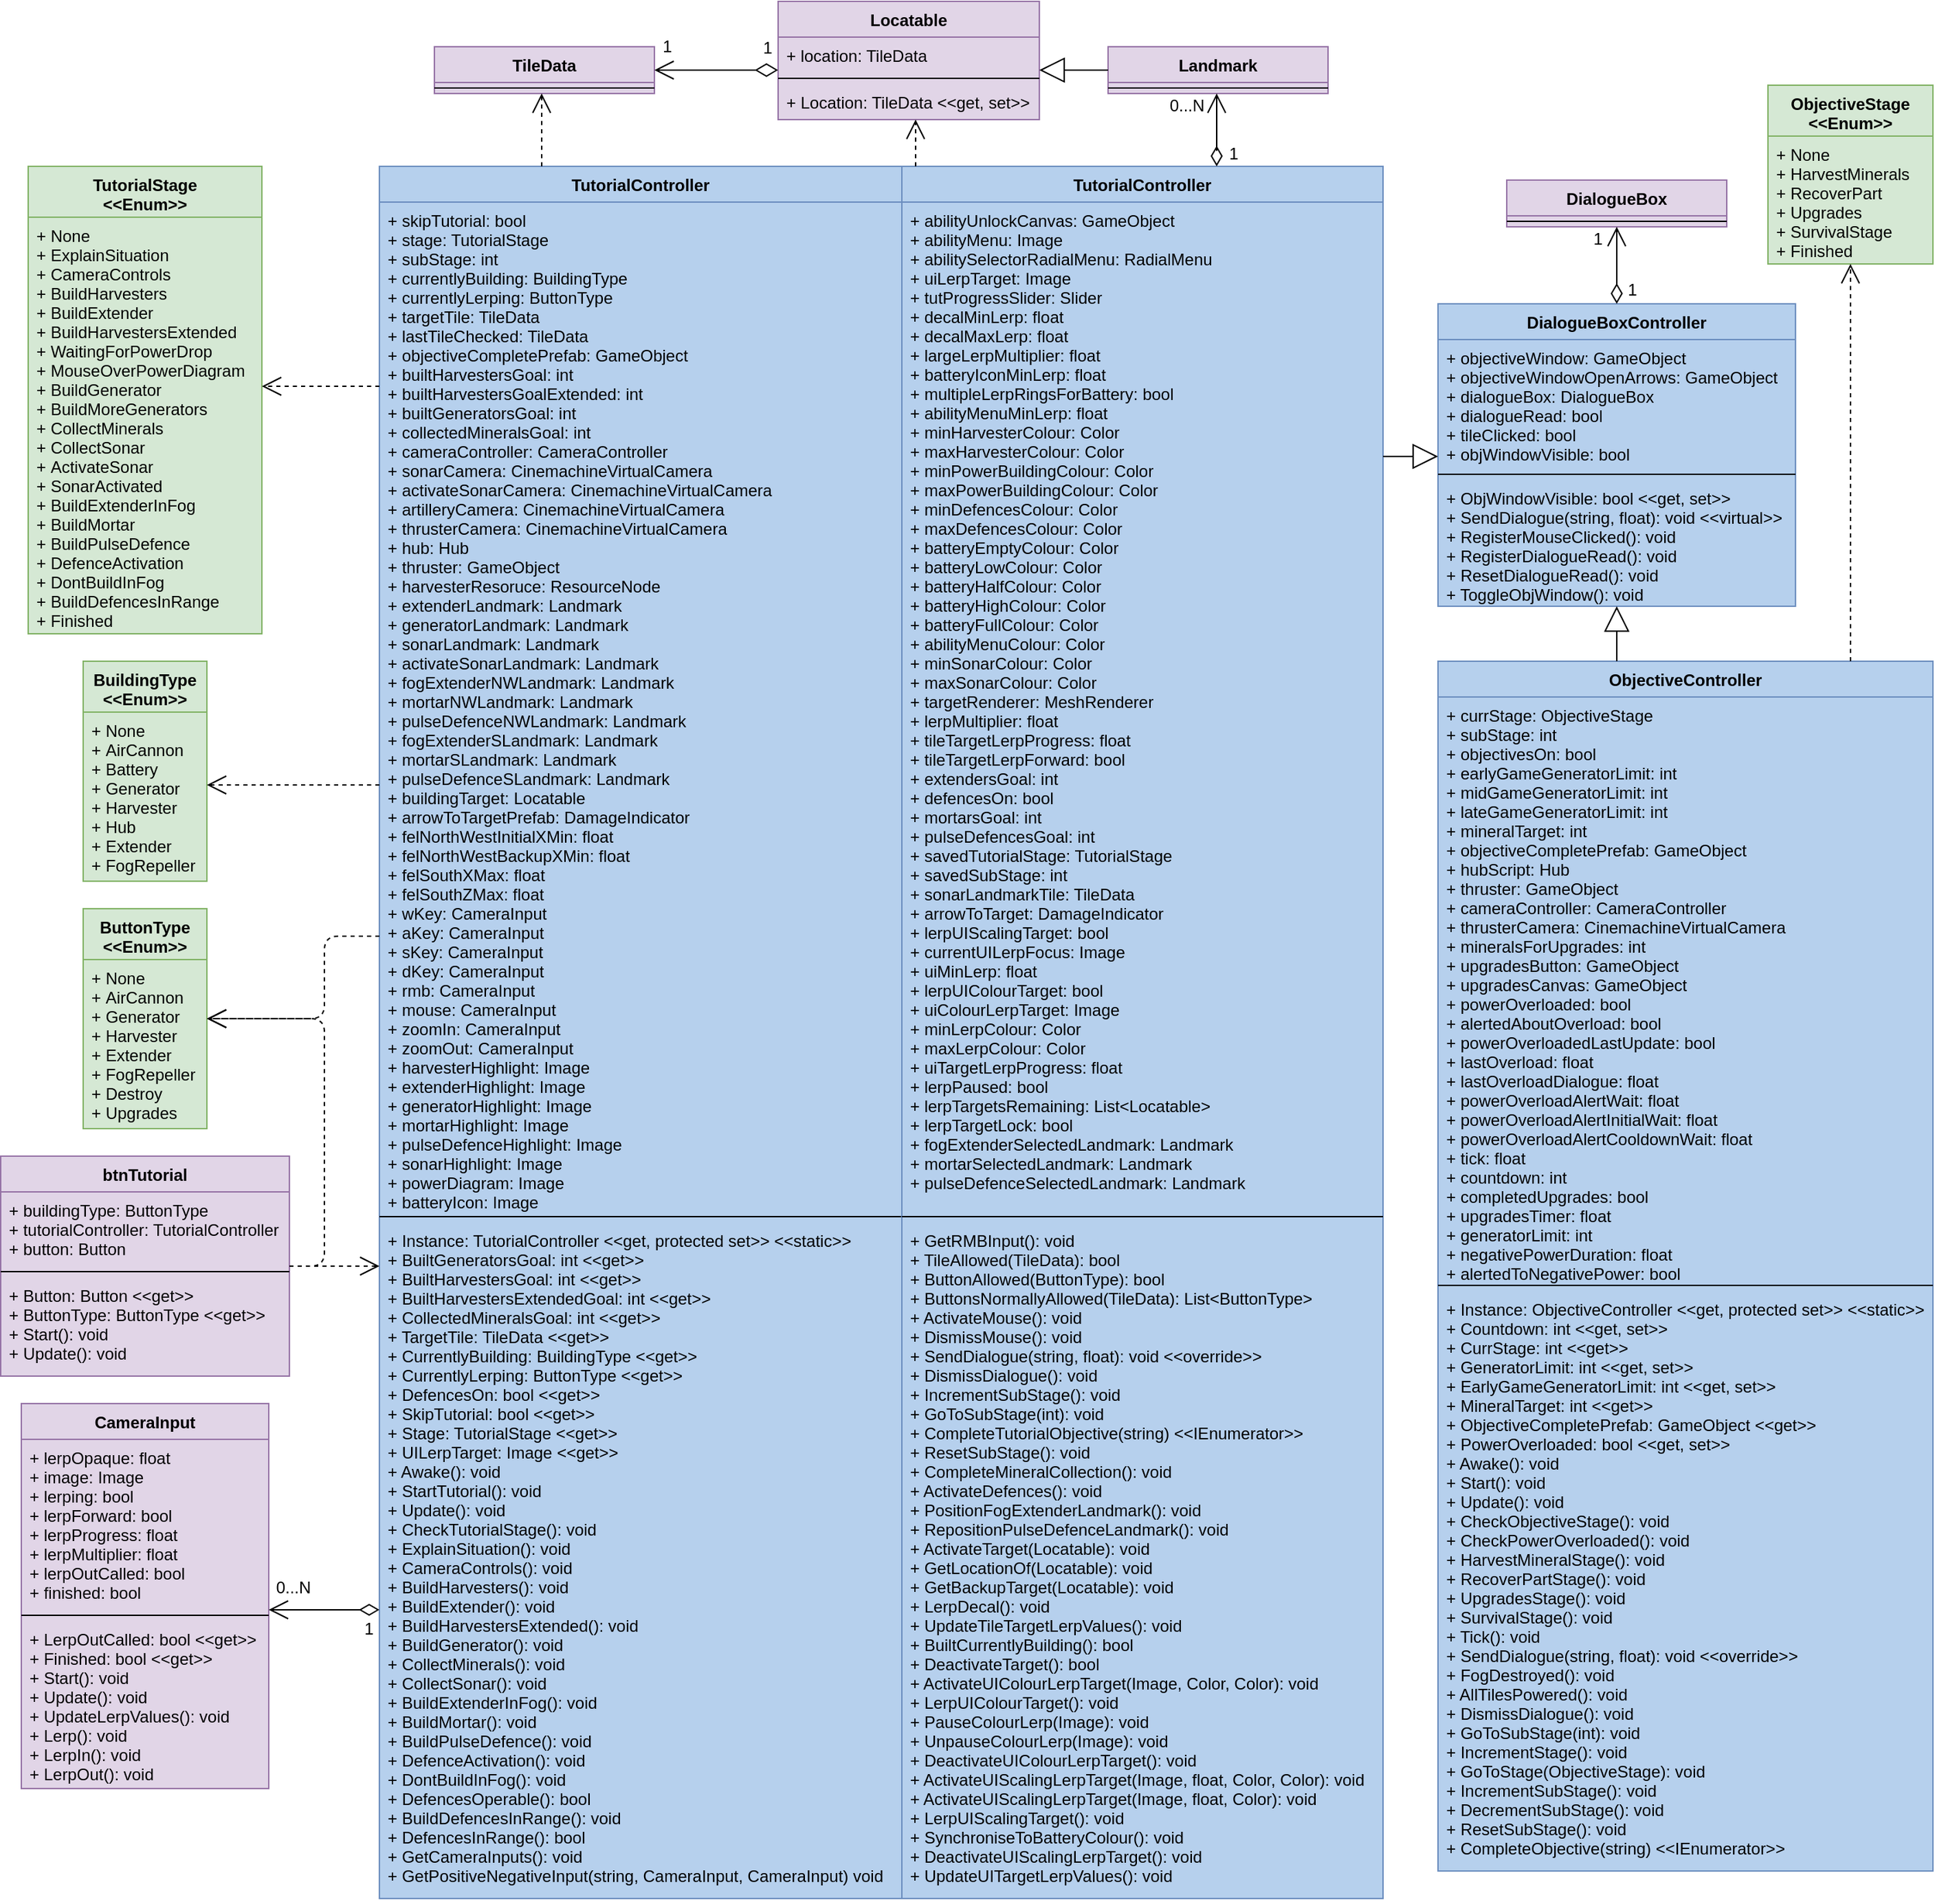 <mxfile version="12.1.0" type="device" pages="1"><diagram id="YUg2zM-sCg1uVjp_kUEC" name="Page-1"><mxGraphModel dx="3197" dy="1347" grid="1" gridSize="10" guides="1" tooltips="1" connect="1" arrows="1" fold="1" page="1" pageScale="1" pageWidth="850" pageHeight="1100" math="0" shadow="0"><root><mxCell id="0"/><mxCell id="1" parent="0"/><mxCell id="gWK-a_ovRSap_i8TurQI-1" value="TutorialStage&#10;&lt;&lt;Enum&gt;&gt;" style="swimlane;fontStyle=1;align=center;verticalAlign=top;childLayout=stackLayout;horizontal=1;startSize=37;horizontalStack=0;resizeParent=1;resizeParentMax=0;resizeLast=0;collapsible=1;marginBottom=0;fillColor=#d5e8d4;strokeColor=#82b366;swimlaneFillColor=#D5E8D4;" parent="1" vertex="1"><mxGeometry x="-95.5" y="360" width="170" height="340" as="geometry"/></mxCell><mxCell id="gWK-a_ovRSap_i8TurQI-2" value="+ None&#10;+ ExplainSituation&#10;+ CameraControls&#10;+ BuildHarvesters&#10;+ BuildExtender&#10;+ BuildHarvestersExtended&#10;+ WaitingForPowerDrop&#10;+ MouseOverPowerDiagram&#10;+ BuildGenerator&#10;+ BuildMoreGenerators&#10;+ CollectMinerals&#10;+ CollectSonar&#10;+ ActivateSonar&#10;+ SonarActivated&#10;+ BuildExtenderInFog&#10;+ BuildMortar&#10;+ BuildPulseDefence&#10;+ DefenceActivation&#10;+ DontBuildInFog&#10;+ BuildDefencesInRange&#10;+ Finished" style="text;strokeColor=none;fillColor=none;align=left;verticalAlign=top;spacingLeft=4;spacingRight=4;overflow=hidden;rotatable=0;points=[[0,0.5],[1,0.5]];portConstraint=eastwest;" parent="gWK-a_ovRSap_i8TurQI-1" vertex="1"><mxGeometry y="37" width="170" height="303" as="geometry"/></mxCell><mxCell id="gWK-a_ovRSap_i8TurQI-5" value="DialogueBoxController" style="swimlane;fontStyle=1;align=center;verticalAlign=top;childLayout=stackLayout;horizontal=1;startSize=26;horizontalStack=0;resizeParent=1;resizeParentMax=0;resizeLast=0;collapsible=1;marginBottom=0;fillColor=#B6D0ED;strokeColor=#6c8ebf;swimlaneFillColor=#B6D0ED;" parent="1" vertex="1"><mxGeometry x="930" y="460" width="260" height="220" as="geometry"/></mxCell><mxCell id="gWK-a_ovRSap_i8TurQI-6" value="+ objectiveWindow: GameObject&#10;+ objectiveWindowOpenArrows: GameObject&#10;+ dialogueBox: DialogueBox&#10;+ dialogueRead: bool&#10;+ tileClicked: bool&#10;+ objWindowVisible: bool" style="text;strokeColor=none;fillColor=none;align=left;verticalAlign=top;spacingLeft=4;spacingRight=4;overflow=hidden;rotatable=0;points=[[0,0.5],[1,0.5]];portConstraint=eastwest;" parent="gWK-a_ovRSap_i8TurQI-5" vertex="1"><mxGeometry y="26" width="260" height="94" as="geometry"/></mxCell><mxCell id="gWK-a_ovRSap_i8TurQI-7" value="" style="line;strokeWidth=1;fillColor=none;align=left;verticalAlign=middle;spacingTop=-1;spacingLeft=3;spacingRight=3;rotatable=0;labelPosition=right;points=[];portConstraint=eastwest;" parent="gWK-a_ovRSap_i8TurQI-5" vertex="1"><mxGeometry y="120" width="260" height="8" as="geometry"/></mxCell><mxCell id="gWK-a_ovRSap_i8TurQI-8" value="+ ObjWindowVisible: bool &lt;&lt;get, set&gt;&gt;&#10;+ SendDialogue(string, float): void &lt;&lt;virtual&gt;&gt;&#10;+ RegisterMouseClicked(): void&#10;+ RegisterDialogueRead(): void&#10;+ ResetDialogueRead(): void&#10;+ ToggleObjWindow(): void" style="text;strokeColor=none;fillColor=none;align=left;verticalAlign=top;spacingLeft=4;spacingRight=4;overflow=hidden;rotatable=0;points=[[0,0.5],[1,0.5]];portConstraint=eastwest;" parent="gWK-a_ovRSap_i8TurQI-5" vertex="1"><mxGeometry y="128" width="260" height="92" as="geometry"/></mxCell><mxCell id="gWK-a_ovRSap_i8TurQI-9" value="TutorialController" style="swimlane;fontStyle=1;align=center;verticalAlign=top;childLayout=stackLayout;horizontal=1;startSize=26;horizontalStack=0;resizeParent=1;resizeParentMax=0;resizeLast=0;collapsible=1;marginBottom=0;movable=1;resizable=1;rotatable=1;deletable=1;editable=1;connectable=1;fillColor=#B6D0ED;strokeColor=#6c8ebf;swimlaneFillColor=#B6D0ED;" parent="1" vertex="1"><mxGeometry x="160" y="360" width="380" height="1260" as="geometry"/></mxCell><mxCell id="gWK-a_ovRSap_i8TurQI-10" value="+ skipTutorial: bool&#10;+ stage: TutorialStage&#10;+ subStage: int&#10;+ currentlyBuilding: BuildingType&#10;+ currentlyLerping: ButtonType&#10;+ targetTile: TileData&#10;+ lastTileChecked: TileData&#10;+ objectiveCompletePrefab: GameObject&#10;+ builtHarvestersGoal: int&#10;+ builtHarvestersGoalExtended: int&#10;+ builtGeneratorsGoal: int&#10;+ collectedMineralsGoal: int&#10;+ cameraController: CameraController&#10;+ sonarCamera: CinemachineVirtualCamera&#10;+ activateSonarCamera: CinemachineVirtualCamera&#10;+ artilleryCamera: CinemachineVirtualCamera&#10;+ thrusterCamera: CinemachineVirtualCamera&#10;+ hub: Hub&#10;+ thruster: GameObject&#10;+ harvesterResoruce: ResourceNode&#10;+ extenderLandmark: Landmark&#10;+ generatorLandmark: Landmark&#10;+ sonarLandmark: Landmark&#10;+ activateSonarLandmark: Landmark&#10;+ fogExtenderNWLandmark: Landmark&#10;+ mortarNWLandmark: Landmark&#10;+ pulseDefenceNWLandmark: Landmark&#10;+ fogExtenderSLandmark: Landmark&#10;+ mortarSLandmark: Landmark&#10;+ pulseDefenceSLandmark: Landmark&#10;+ buildingTarget: Locatable&#10;+ arrowToTargetPrefab: DamageIndicator&#10;+ felNorthWestInitialXMin: float&#10;+ felNorthWestBackupXMin: float&#10;+ felSouthXMax: float&#10;+ felSouthZMax: float&#10;+ wKey: CameraInput&#10;+ aKey: CameraInput&#10;+ sKey: CameraInput&#10;+ dKey: CameraInput&#10;+ rmb: CameraInput&#10;+ mouse: CameraInput&#10;+ zoomIn: CameraInput&#10;+ zoomOut: CameraInput&#10;+ harvesterHighlight: Image&#10;+ extenderHighlight: Image&#10;+ generatorHighlight: Image&#10;+ mortarHighlight: Image&#10;+ pulseDefenceHighlight: Image&#10;+ sonarHighlight: Image&#10;+ powerDiagram: Image&#10;+ batteryIcon: Image&#10;&#10;" style="text;strokeColor=none;fillColor=none;align=left;verticalAlign=top;spacingLeft=4;spacingRight=4;overflow=hidden;rotatable=1;points=[[0,0.5],[1,0.5]];portConstraint=eastwest;movable=1;resizable=1;deletable=1;editable=1;connectable=1;horizontal=1;" parent="gWK-a_ovRSap_i8TurQI-9" vertex="1"><mxGeometry y="26" width="380" height="734" as="geometry"/></mxCell><mxCell id="gWK-a_ovRSap_i8TurQI-11" value="" style="line;strokeWidth=1;fillColor=none;align=left;verticalAlign=middle;spacingTop=-1;spacingLeft=3;spacingRight=3;rotatable=1;labelPosition=right;points=[];portConstraint=eastwest;movable=1;resizable=1;deletable=1;editable=1;connectable=1;" parent="gWK-a_ovRSap_i8TurQI-9" vertex="1"><mxGeometry y="760" width="380" height="8" as="geometry"/></mxCell><mxCell id="gWK-a_ovRSap_i8TurQI-12" value="+ Instance: TutorialController &lt;&lt;get, protected set&gt;&gt; &lt;&lt;static&gt;&gt;&#10;+ BuiltGeneratorsGoal: int &lt;&lt;get&gt;&gt;&#10;+ BuiltHarvestersGoal: int &lt;&lt;get&gt;&gt;&#10;+ BuiltHarvestersExtendedGoal: int &lt;&lt;get&gt;&gt;&#10;+ CollectedMineralsGoal: int &lt;&lt;get&gt;&gt;&#10;+ TargetTile: TileData &lt;&lt;get&gt;&gt;&#10;+ CurrentlyBuilding: BuildingType &lt;&lt;get&gt;&gt;&#10;+ CurrentlyLerping: ButtonType &lt;&lt;get&gt;&gt;&#10;+ DefencesOn: bool &lt;&lt;get&gt;&gt;&#10;+ SkipTutorial: bool &lt;&lt;get&gt;&gt;&#10;+ Stage: TutorialStage &lt;&lt;get&gt;&gt;&#10;+ UILerpTarget: Image &lt;&lt;get&gt;&gt;&#10;+ Awake(): void&#10;+ StartTutorial(): void&#10;+ Update(): void&#10;+ CheckTutorialStage(): void&#10;+ ExplainSituation(): void&#10;+ CameraControls(): void&#10;+ BuildHarvesters(): void&#10;+ BuildExtender(): void&#10;+ BuildHarvestersExtended(): void&#10;+ BuildGenerator(): void&#10;+ CollectMinerals(): void&#10;+ CollectSonar(): void&#10;+ BuildExtenderInFog(): void&#10;+ BuildMortar(): void&#10;+ BuildPulseDefence(): void&#10;+ DefenceActivation(): void&#10;+ DontBuildInFog(): void&#10;+ DefencesOperable(): bool&#10;+ BuildDefencesInRange(): void&#10;+ DefencesInRange(): bool&#10;+ GetCameraInputs(): void&#10;+ GetPositiveNegativeInput(string, CameraInput, CameraInput) void&#10;" style="text;strokeColor=none;fillColor=none;align=left;verticalAlign=top;spacingLeft=4;spacingRight=4;overflow=hidden;rotatable=1;points=[[0,0.5],[1,0.5]];portConstraint=eastwest;movable=1;resizable=1;deletable=1;editable=1;connectable=1;" parent="gWK-a_ovRSap_i8TurQI-9" vertex="1"><mxGeometry y="768" width="380" height="492" as="geometry"/></mxCell><mxCell id="gWK-a_ovRSap_i8TurQI-13" value="DialogueBox" style="swimlane;fontStyle=1;align=center;verticalAlign=top;childLayout=stackLayout;horizontal=1;startSize=26;horizontalStack=0;resizeParent=1;resizeParentMax=0;resizeLast=0;collapsible=1;marginBottom=0;fillColor=#e1d5e7;strokeColor=#9673a6;swimlaneFillColor=#E1D5E7;" parent="1" vertex="1"><mxGeometry x="980" y="370" width="160" height="34" as="geometry"/></mxCell><mxCell id="gWK-a_ovRSap_i8TurQI-15" value="" style="line;strokeWidth=1;fillColor=none;align=left;verticalAlign=middle;spacingTop=-1;spacingLeft=3;spacingRight=3;rotatable=0;labelPosition=right;points=[];portConstraint=eastwest;" parent="gWK-a_ovRSap_i8TurQI-13" vertex="1"><mxGeometry y="26" width="160" height="8" as="geometry"/></mxCell><mxCell id="gWK-a_ovRSap_i8TurQI-17" value="ButtonType&#10;&lt;&lt;Enum&gt;&gt;" style="swimlane;fontStyle=1;align=center;verticalAlign=top;childLayout=stackLayout;horizontal=1;startSize=37;horizontalStack=0;resizeParent=1;resizeParentMax=0;resizeLast=0;collapsible=1;marginBottom=0;fillColor=#d5e8d4;strokeColor=#82b366;swimlaneFillColor=#D5E8D4;" parent="1" vertex="1"><mxGeometry x="-55.5" y="900" width="90" height="160" as="geometry"/></mxCell><mxCell id="gWK-a_ovRSap_i8TurQI-18" value="+ None&#10;+ AirCannon&#10;+ Generator&#10;+ Harvester&#10;+ Extender&#10;+ FogRepeller&#10;+ Destroy&#10;+ Upgrades" style="text;strokeColor=none;fillColor=none;align=left;verticalAlign=top;spacingLeft=4;spacingRight=4;overflow=hidden;rotatable=0;points=[[0,0.5],[1,0.5]];portConstraint=eastwest;" parent="gWK-a_ovRSap_i8TurQI-17" vertex="1"><mxGeometry y="37" width="90" height="123" as="geometry"/></mxCell><mxCell id="gWK-a_ovRSap_i8TurQI-19" value="ObjectiveController" style="swimlane;fontStyle=1;align=center;verticalAlign=top;childLayout=stackLayout;horizontal=1;startSize=26;horizontalStack=0;resizeParent=1;resizeParentMax=0;resizeLast=0;collapsible=1;marginBottom=0;fillColor=#B6D0ED;strokeColor=#6c8ebf;swimlaneFillColor=#B6D0ED;" parent="1" vertex="1"><mxGeometry x="930" y="720" width="360" height="880" as="geometry"/></mxCell><mxCell id="gWK-a_ovRSap_i8TurQI-20" value="+ currStage: ObjectiveStage&#10;+ subStage: int&#10;+ objectivesOn: bool&#10;+ earlyGameGeneratorLimit: int&#10;+ midGameGeneratorLimit: int&#10;+ lateGameGeneratorLimit: int&#10;+ mineralTarget: int&#10;+ objectiveCompletePrefab: GameObject&#10;+ hubScript: Hub&#10;+ thruster: GameObject&#10;+ cameraController: CameraController&#10;+ thrusterCamera: CinemachineVirtualCamera&#10;+ mineralsForUpgrades: int&#10;+ upgradesButton: GameObject&#10;+ upgradesCanvas: GameObject&#10;+ powerOverloaded: bool&#10;+ alertedAboutOverload: bool&#10;+ powerOverloadedLastUpdate: bool&#10;+ lastOverload: float&#10;+ lastOverloadDialogue: float&#10;+ powerOverloadAlertWait: float&#10;+ powerOverloadAlertInitialWait: float&#10;+ powerOverloadAlertCooldownWait: float&#10;+ tick: float&#10;+ countdown: int&#10;+ completedUpgrades: bool&#10;+ upgradesTimer: float&#10;+ generatorLimit: int&#10;+ negativePowerDuration: float&#10;+ alertedToNegativePower: bool" style="text;strokeColor=none;fillColor=none;align=left;verticalAlign=top;spacingLeft=4;spacingRight=4;overflow=hidden;rotatable=0;points=[[0,0.5],[1,0.5]];portConstraint=eastwest;" parent="gWK-a_ovRSap_i8TurQI-19" vertex="1"><mxGeometry y="26" width="360" height="424" as="geometry"/></mxCell><mxCell id="gWK-a_ovRSap_i8TurQI-21" value="" style="line;strokeWidth=1;fillColor=none;align=left;verticalAlign=middle;spacingTop=-1;spacingLeft=3;spacingRight=3;rotatable=0;labelPosition=right;points=[];portConstraint=eastwest;" parent="gWK-a_ovRSap_i8TurQI-19" vertex="1"><mxGeometry y="450" width="360" height="8" as="geometry"/></mxCell><mxCell id="gWK-a_ovRSap_i8TurQI-22" value="+ Instance: ObjectiveController &lt;&lt;get, protected set&gt;&gt; &lt;&lt;static&gt;&gt;&#10;+ Countdown: int &lt;&lt;get, set&gt;&gt;&#10;+ CurrStage: int &lt;&lt;get&gt;&gt;&#10;+ GeneratorLimit: int &lt;&lt;get, set&gt;&gt;&#10;+ EarlyGameGeneratorLimit: int &lt;&lt;get, set&gt;&gt;&#10;+ MineralTarget: int &lt;&lt;get&gt;&gt;&#10;+ ObjectiveCompletePrefab: GameObject &lt;&lt;get&gt;&gt;&#10;+ PowerOverloaded: bool &lt;&lt;get, set&gt;&gt;&#10;+ Awake(): void&#10;+ Start(): void&#10;+ Update(): void&#10;+ CheckObjectiveStage(): void&#10;+ CheckPowerOverloaded(): void&#10;+ HarvestMineralStage(): void&#10;+ RecoverPartStage(): void&#10;+ UpgradesStage(): void&#10;+ SurvivalStage(): void&#10;+ Tick(): void&#10;+ SendDialogue(string, float): void &lt;&lt;override&gt;&gt;&#10;+ FogDestroyed(): void&#10;+ AllTilesPowered(): void&#10;+ DismissDialogue(): void&#10;+ GoToSubStage(int): void&#10;+ IncrementStage(): void&#10;+ GoToStage(ObjectiveStage): void&#10;+ IncrementSubStage(): void&#10;+ DecrementSubStage(): void&#10;+ ResetSubStage(): void&#10;+ CompleteObjective(string) &lt;&lt;IEnumerator&gt;&gt;" style="text;strokeColor=none;fillColor=none;align=left;verticalAlign=top;spacingLeft=4;spacingRight=4;overflow=hidden;rotatable=0;points=[[0,0.5],[1,0.5]];portConstraint=eastwest;" parent="gWK-a_ovRSap_i8TurQI-19" vertex="1"><mxGeometry y="458" width="360" height="422" as="geometry"/></mxCell><mxCell id="gWK-a_ovRSap_i8TurQI-23" value="BuildingType&#10;&lt;&lt;Enum&gt;&gt;" style="swimlane;fontStyle=1;align=center;verticalAlign=top;childLayout=stackLayout;horizontal=1;startSize=37;horizontalStack=0;resizeParent=1;resizeParentMax=0;resizeLast=0;collapsible=1;marginBottom=0;fillColor=#d5e8d4;strokeColor=#82b366;swimlaneFillColor=#D5E8D4;" parent="1" vertex="1"><mxGeometry x="-55.5" y="720" width="90" height="160" as="geometry"/></mxCell><mxCell id="gWK-a_ovRSap_i8TurQI-24" value="+ None&#10;+ AirCannon&#10;+ Battery&#10;+ Generator&#10;+ Harvester&#10;+ Hub&#10;+ Extender&#10;+ FogRepeller" style="text;strokeColor=none;fillColor=none;align=left;verticalAlign=top;spacingLeft=4;spacingRight=4;overflow=hidden;rotatable=0;points=[[0,0.5],[1,0.5]];portConstraint=eastwest;" parent="gWK-a_ovRSap_i8TurQI-23" vertex="1"><mxGeometry y="37" width="90" height="123" as="geometry"/></mxCell><mxCell id="gWK-a_ovRSap_i8TurQI-25" value="TileData" style="swimlane;fontStyle=1;align=center;verticalAlign=top;childLayout=stackLayout;horizontal=1;startSize=26;horizontalStack=0;resizeParent=1;resizeParentMax=0;resizeLast=0;collapsible=1;marginBottom=0;fillColor=#e1d5e7;strokeColor=#9673a6;swimlaneFillColor=#E1D5E7;" parent="1" vertex="1"><mxGeometry x="200" y="273" width="160" height="34" as="geometry"/></mxCell><mxCell id="gWK-a_ovRSap_i8TurQI-27" value="" style="line;strokeWidth=1;fillColor=none;align=left;verticalAlign=middle;spacingTop=-1;spacingLeft=3;spacingRight=3;rotatable=0;labelPosition=right;points=[];portConstraint=eastwest;" parent="gWK-a_ovRSap_i8TurQI-25" vertex="1"><mxGeometry y="26" width="160" height="8" as="geometry"/></mxCell><mxCell id="gWK-a_ovRSap_i8TurQI-30" value="TutorialController" style="swimlane;fontStyle=1;align=center;verticalAlign=top;childLayout=stackLayout;horizontal=1;startSize=26;horizontalStack=0;resizeParent=1;resizeParentMax=0;resizeLast=0;collapsible=1;marginBottom=0;movable=1;resizable=1;rotatable=1;deletable=1;editable=1;connectable=1;fillColor=#B6D0ED;strokeColor=#6c8ebf;swimlaneFillColor=#B6D0ED;" parent="1" vertex="1"><mxGeometry x="540" y="360" width="350" height="1260" as="geometry"/></mxCell><mxCell id="gWK-a_ovRSap_i8TurQI-31" value="+ abilityUnlockCanvas: GameObject&#10;+ abilityMenu: Image&#10;+ abilitySelectorRadialMenu: RadialMenu&#10;+ uiLerpTarget: Image&#10;+ tutProgressSlider: Slider&#10;+ decalMinLerp: float&#10;+ decalMaxLerp: float&#10;+ largeLerpMultiplier: float&#10;+ batteryIconMinLerp: float&#10;+ multipleLerpRingsForBattery: bool&#10;+ abilityMenuMinLerp: float&#10;+ minHarvesterColour: Color&#10;+ maxHarvesterColour: Color&#10;+ minPowerBuildingColour: Color&#10;+ maxPowerBuildingColour: Color&#10;+ minDefencesColour: Color&#10;+ maxDefencesColour: Color&#10;+ batteryEmptyColour: Color&#10;+ batteryLowColour: Color&#10;+ batteryHalfColour: Color&#10;+ batteryHighColour: Color&#10;+ batteryFullColour: Color&#10;+ abilityMenuColour: Color&#10;+ minSonarColour: Color&#10;+ maxSonarColour: Color&#10;+ targetRenderer: MeshRenderer&#10;+ lerpMultiplier: float&#10;+ tileTargetLerpProgress: float&#10;+ tileTargetLerpForward: bool&#10;+ extendersGoal: int&#10;+ defencesOn: bool&#10;+ mortarsGoal: int&#10;+ pulseDefencesGoal: int&#10;+ savedTutorialStage: TutorialStage&#10;+ savedSubStage: int&#10;+ sonarLandmarkTile: TileData&#10;+ arrowToTarget: DamageIndicator&#10;+ lerpUIScalingTarget: bool&#10;+ currentUILerpFocus: Image&#10;+ uiMinLerp: float&#10;+ lerpUIColourTarget: bool&#10;+ uiColourLerpTarget: Image&#10;+ minLerpColour: Color&#10;+ maxLerpColour: Color&#10;+ uiTargetLerpProgress: float&#10;+ lerpPaused: bool&#10;+ lerpTargetsRemaining: List&lt;Locatable&gt;&#10;+ lerpTargetLock: bool&#10;+ fogExtenderSelectedLandmark: Landmark&#10;+ mortarSelectedLandmark: Landmark&#10;+ pulseDefenceSelectedLandmark: Landmark" style="text;strokeColor=none;fillColor=none;align=left;verticalAlign=top;spacingLeft=4;spacingRight=4;overflow=hidden;rotatable=1;points=[[0,0.5],[1,0.5]];portConstraint=eastwest;movable=1;resizable=1;deletable=1;editable=1;connectable=1;" parent="gWK-a_ovRSap_i8TurQI-30" vertex="1"><mxGeometry y="26" width="350" height="734" as="geometry"/></mxCell><mxCell id="gWK-a_ovRSap_i8TurQI-32" value="" style="line;strokeWidth=1;fillColor=none;align=left;verticalAlign=middle;spacingTop=-1;spacingLeft=3;spacingRight=3;rotatable=1;labelPosition=right;points=[];portConstraint=eastwest;movable=1;resizable=1;deletable=1;editable=1;connectable=1;" parent="gWK-a_ovRSap_i8TurQI-30" vertex="1"><mxGeometry y="760" width="350" height="8" as="geometry"/></mxCell><mxCell id="gWK-a_ovRSap_i8TurQI-33" value="+ GetRMBInput(): void&#10;+ TileAllowed(TileData): bool&#10;+ ButtonAllowed(ButtonType): bool&#10;+ ButtonsNormallyAllowed(TileData): List&lt;ButtonType&gt;&#10;+ ActivateMouse(): void&#10;+ DismissMouse(): void&#10;+ SendDialogue(string, float): void &lt;&lt;override&gt;&gt;&#10;+ DismissDialogue(): void&#10;+ IncrementSubStage(): void&#10;+ GoToSubStage(int): void&#10;+ CompleteTutorialObjective(string) &lt;&lt;IEnumerator&gt;&gt;&#10;+ ResetSubStage(): void&#10;+ CompleteMineralCollection(): void&#10;+ ActivateDefences(): void&#10;+ PositionFogExtenderLandmark(): void&#10;+ RepositionPulseDefenceLandmark(): void&#10;+ ActivateTarget(Locatable): void&#10;+ GetLocationOf(Locatable): void&#10;+ GetBackupTarget(Locatable): void&#10;+ LerpDecal(): void&#10;+ UpdateTileTargetLerpValues(): void&#10;+ BuiltCurrentlyBuilding(): bool&#10;+ DeactivateTarget(): bool&#10;+ ActivateUIColourLerpTarget(Image, Color, Color): void&#10;+ LerpUIColourTarget(): void&#10;+ PauseColourLerp(Image): void&#10;+ UnpauseColourLerp(Image): void&#10;+ DeactivateUIColourLerpTarget(): void&#10;+ ActivateUIScalingLerpTarget(Image, float, Color, Color): void&#10;+ ActivateUIScalingLerpTarget(Image, float, Color): void&#10;+ LerpUIScalingTarget(): void&#10;+ SynchroniseToBatteryColour(): void&#10;+ DeactivateUIScalingLerpTarget(): void&#10;+ UpdateUITargetLerpValues(): void" style="text;strokeColor=none;fillColor=none;align=left;verticalAlign=top;spacingLeft=4;spacingRight=4;overflow=hidden;rotatable=1;points=[[0,0.5],[1,0.5]];portConstraint=eastwest;movable=1;resizable=1;deletable=1;editable=1;connectable=1;" parent="gWK-a_ovRSap_i8TurQI-30" vertex="1"><mxGeometry y="768" width="350" height="492" as="geometry"/></mxCell><mxCell id="gWK-a_ovRSap_i8TurQI-34" value="ObjectiveStage&#10;&lt;&lt;Enum&gt;&gt;" style="swimlane;fontStyle=1;align=center;verticalAlign=top;childLayout=stackLayout;horizontal=1;startSize=37;horizontalStack=0;resizeParent=1;resizeParentMax=0;resizeLast=0;collapsible=1;marginBottom=0;fillColor=#d5e8d4;strokeColor=#82b366;swimlaneFillColor=#D5E8D4;" parent="1" vertex="1"><mxGeometry x="1170" y="301" width="120" height="130" as="geometry"/></mxCell><mxCell id="gWK-a_ovRSap_i8TurQI-35" value="+ None&#10;+ HarvestMinerals&#10;+ RecoverPart&#10;+ Upgrades&#10;+ SurvivalStage&#10;+ Finished" style="text;strokeColor=none;fillColor=none;align=left;verticalAlign=top;spacingLeft=4;spacingRight=4;overflow=hidden;rotatable=0;points=[[0,0.5],[1,0.5]];portConstraint=eastwest;" parent="gWK-a_ovRSap_i8TurQI-34" vertex="1"><mxGeometry y="37" width="120" height="93" as="geometry"/></mxCell><mxCell id="gWK-a_ovRSap_i8TurQI-36" value="" style="endArrow=block;endSize=16;endFill=0;html=1;edgeStyle=orthogonalEdgeStyle;" parent="1" source="gWK-a_ovRSap_i8TurQI-30" target="gWK-a_ovRSap_i8TurQI-5" edge="1"><mxGeometry x="-0.25" width="160" relative="1" as="geometry"><mxPoint x="660" y="190" as="sourcePoint"/><mxPoint x="820" y="190" as="targetPoint"/><mxPoint as="offset"/><Array as="points"><mxPoint x="900" y="571"/><mxPoint x="900" y="571"/></Array></mxGeometry></mxCell><mxCell id="gWK-a_ovRSap_i8TurQI-37" value="" style="endArrow=block;endSize=16;endFill=0;html=1;edgeStyle=orthogonalEdgeStyle;" parent="1" source="gWK-a_ovRSap_i8TurQI-19" target="gWK-a_ovRSap_i8TurQI-5" edge="1"><mxGeometry x="-0.25" width="160" relative="1" as="geometry"><mxPoint x="900" y="513.559" as="sourcePoint"/><mxPoint x="980.427" y="290.0" as="targetPoint"/><mxPoint as="offset"/><Array as="points"><mxPoint x="1060" y="710"/><mxPoint x="1060" y="710"/></Array></mxGeometry></mxCell><mxCell id="gWK-a_ovRSap_i8TurQI-38" value="" style="endArrow=open;endSize=12;dashed=1;html=1;edgeStyle=orthogonalEdgeStyle;" parent="1" source="gWK-a_ovRSap_i8TurQI-9" target="gWK-a_ovRSap_i8TurQI-25" edge="1"><mxGeometry width="160" relative="1" as="geometry"><mxPoint x="260" y="280" as="sourcePoint"/><mxPoint x="420" y="280" as="targetPoint"/><Array as="points"><mxPoint x="278" y="350"/><mxPoint x="278" y="350"/></Array></mxGeometry></mxCell><mxCell id="gWK-a_ovRSap_i8TurQI-39" value="" style="endArrow=open;endSize=12;dashed=1;html=1;edgeStyle=orthogonalEdgeStyle;" parent="1" source="gWK-a_ovRSap_i8TurQI-19" target="gWK-a_ovRSap_i8TurQI-34" edge="1"><mxGeometry width="160" relative="1" as="geometry"><mxPoint x="1110" y="280" as="sourcePoint"/><mxPoint x="1270" y="280" as="targetPoint"/><Array as="points"><mxPoint x="1230" y="560"/><mxPoint x="1230" y="560"/></Array></mxGeometry></mxCell><mxCell id="gWK-a_ovRSap_i8TurQI-40" value="" style="endArrow=open;endSize=12;dashed=1;html=1;edgeStyle=orthogonalEdgeStyle;" parent="1" source="gWK-a_ovRSap_i8TurQI-9" target="gWK-a_ovRSap_i8TurQI-1" edge="1"><mxGeometry width="160" relative="1" as="geometry"><mxPoint x="170" y="413" as="sourcePoint"/><mxPoint x="90" y="413" as="targetPoint"/><Array as="points"><mxPoint x="130" y="520"/><mxPoint x="130" y="520"/></Array></mxGeometry></mxCell><mxCell id="gWK-a_ovRSap_i8TurQI-41" value="" style="endArrow=open;endSize=12;dashed=1;html=1;edgeStyle=orthogonalEdgeStyle;" parent="1" source="gWK-a_ovRSap_i8TurQI-9" target="gWK-a_ovRSap_i8TurQI-17" edge="1"><mxGeometry width="160" relative="1" as="geometry"><mxPoint x="160" y="898" as="sourcePoint"/><mxPoint x="94.5" y="578" as="targetPoint"/><Array as="points"><mxPoint x="120" y="920"/><mxPoint x="120" y="980"/></Array></mxGeometry></mxCell><mxCell id="gWK-a_ovRSap_i8TurQI-42" value="" style="endArrow=open;endSize=12;dashed=1;html=1;edgeStyle=orthogonalEdgeStyle;" parent="1" source="gWK-a_ovRSap_i8TurQI-9" target="gWK-a_ovRSap_i8TurQI-23" edge="1"><mxGeometry width="160" relative="1" as="geometry"><mxPoint x="160" y="1098" as="sourcePoint"/><mxPoint x="50" y="908" as="targetPoint"/><Array as="points"><mxPoint x="100" y="810"/><mxPoint x="100" y="810"/></Array></mxGeometry></mxCell><mxCell id="f1h8apHkXOPbfnrDxoJw-1" value="Landmark" style="swimlane;fontStyle=1;align=center;verticalAlign=top;childLayout=stackLayout;horizontal=1;startSize=26;horizontalStack=0;resizeParent=1;resizeParentMax=0;resizeLast=0;collapsible=1;marginBottom=0;fillColor=#e1d5e7;strokeColor=#9673a6;swimlaneFillColor=#E1D5E7;" parent="1" vertex="1"><mxGeometry x="690" y="273" width="160" height="34" as="geometry"/></mxCell><mxCell id="f1h8apHkXOPbfnrDxoJw-3" value="" style="line;strokeWidth=1;fillColor=none;align=left;verticalAlign=middle;spacingTop=-1;spacingLeft=3;spacingRight=3;rotatable=0;labelPosition=right;points=[];portConstraint=eastwest;" parent="f1h8apHkXOPbfnrDxoJw-1" vertex="1"><mxGeometry y="26" width="160" height="8" as="geometry"/></mxCell><mxCell id="f1h8apHkXOPbfnrDxoJw-8" value="Locatable" style="swimlane;fontStyle=1;align=center;verticalAlign=top;childLayout=stackLayout;horizontal=1;startSize=26;horizontalStack=0;resizeParent=1;resizeParentMax=0;resizeLast=0;collapsible=1;marginBottom=0;fillColor=#e1d5e7;strokeColor=#9673a6;swimlaneFillColor=#E1D5E7;" parent="1" vertex="1"><mxGeometry x="450" y="240" width="190" height="86" as="geometry"/></mxCell><mxCell id="f1h8apHkXOPbfnrDxoJw-9" value="+ location: TileData" style="text;strokeColor=none;fillColor=none;align=left;verticalAlign=top;spacingLeft=4;spacingRight=4;overflow=hidden;rotatable=0;points=[[0,0.5],[1,0.5]];portConstraint=eastwest;" parent="f1h8apHkXOPbfnrDxoJw-8" vertex="1"><mxGeometry y="26" width="190" height="26" as="geometry"/></mxCell><mxCell id="f1h8apHkXOPbfnrDxoJw-10" value="" style="line;strokeWidth=1;fillColor=none;align=left;verticalAlign=middle;spacingTop=-1;spacingLeft=3;spacingRight=3;rotatable=0;labelPosition=right;points=[];portConstraint=eastwest;" parent="f1h8apHkXOPbfnrDxoJw-8" vertex="1"><mxGeometry y="52" width="190" height="8" as="geometry"/></mxCell><mxCell id="f1h8apHkXOPbfnrDxoJw-11" value="+ Location: TileData &lt;&lt;get, set&gt;&gt;" style="text;strokeColor=none;fillColor=none;align=left;verticalAlign=top;spacingLeft=4;spacingRight=4;overflow=hidden;rotatable=0;points=[[0,0.5],[1,0.5]];portConstraint=eastwest;" parent="f1h8apHkXOPbfnrDxoJw-8" vertex="1"><mxGeometry y="60" width="190" height="26" as="geometry"/></mxCell><mxCell id="f1h8apHkXOPbfnrDxoJw-12" value="" style="endArrow=open;endSize=12;dashed=1;html=1;edgeStyle=orthogonalEdgeStyle;" parent="1" source="gWK-a_ovRSap_i8TurQI-30" target="f1h8apHkXOPbfnrDxoJw-8" edge="1"><mxGeometry width="160" relative="1" as="geometry"><mxPoint x="170" y="413.529" as="sourcePoint"/><mxPoint x="90" y="413.529" as="targetPoint"/><Array as="points"><mxPoint x="550" y="350"/><mxPoint x="550" y="350"/></Array></mxGeometry></mxCell><mxCell id="f1h8apHkXOPbfnrDxoJw-13" value="" style="endArrow=open;endSize=12;html=1;edgeStyle=orthogonalEdgeStyle;startArrow=diamondThin;startFill=0;targetPerimeterSpacing=0;startSize=12;" parent="1" source="gWK-a_ovRSap_i8TurQI-30" target="f1h8apHkXOPbfnrDxoJw-1" edge="1"><mxGeometry width="160" relative="1" as="geometry"><mxPoint x="265.176" y="370" as="sourcePoint"/><mxPoint x="265.176" y="297" as="targetPoint"/><Array as="points"><mxPoint x="769" y="350"/><mxPoint x="769" y="350"/></Array></mxGeometry></mxCell><mxCell id="f1h8apHkXOPbfnrDxoJw-18" value="0...N" style="text;html=1;resizable=0;points=[];align=center;verticalAlign=middle;labelBackgroundColor=#ffffff;" parent="f1h8apHkXOPbfnrDxoJw-13" vertex="1" connectable="0"><mxGeometry x="-0.337" relative="1" as="geometry"><mxPoint x="-22" y="-26.5" as="offset"/></mxGeometry></mxCell><mxCell id="f1h8apHkXOPbfnrDxoJw-19" value="1" style="text;html=1;resizable=0;points=[];align=center;verticalAlign=middle;labelBackgroundColor=#ffffff;" parent="f1h8apHkXOPbfnrDxoJw-13" vertex="1" connectable="0"><mxGeometry x="-0.394" y="-9" relative="1" as="geometry"><mxPoint x="3" y="7" as="offset"/></mxGeometry></mxCell><mxCell id="f1h8apHkXOPbfnrDxoJw-14" value="" style="endArrow=block;endSize=16;endFill=0;html=1;edgeStyle=orthogonalEdgeStyle;" parent="1" source="f1h8apHkXOPbfnrDxoJw-1" target="f1h8apHkXOPbfnrDxoJw-8" edge="1"><mxGeometry width="160" relative="1" as="geometry"><mxPoint x="318.5" y="318" as="sourcePoint"/><mxPoint x="478.5" y="318" as="targetPoint"/><Array as="points"><mxPoint x="660" y="290"/><mxPoint x="660" y="290"/></Array></mxGeometry></mxCell><mxCell id="f1h8apHkXOPbfnrDxoJw-15" value="" style="endArrow=open;html=1;endSize=12;startArrow=diamondThin;startSize=14;startFill=0;edgeStyle=orthogonalEdgeStyle;align=left;verticalAlign=bottom;" parent="1" source="f1h8apHkXOPbfnrDxoJw-8" target="gWK-a_ovRSap_i8TurQI-25" edge="1"><mxGeometry x="-1" y="3" relative="1" as="geometry"><mxPoint x="258.5" y="218" as="sourcePoint"/><mxPoint x="418.5" y="218" as="targetPoint"/><Array as="points"><mxPoint x="430" y="290"/><mxPoint x="430" y="290"/></Array></mxGeometry></mxCell><mxCell id="f1h8apHkXOPbfnrDxoJw-16" value="1" style="text;html=1;resizable=0;points=[];align=center;verticalAlign=middle;labelBackgroundColor=#ffffff;" parent="f1h8apHkXOPbfnrDxoJw-15" vertex="1" connectable="0"><mxGeometry x="-0.808" y="-2" relative="1" as="geometry"><mxPoint y="-14" as="offset"/></mxGeometry></mxCell><mxCell id="f1h8apHkXOPbfnrDxoJw-17" value="1" style="text;html=1;resizable=0;points=[];align=center;verticalAlign=middle;labelBackgroundColor=#ffffff;" parent="f1h8apHkXOPbfnrDxoJw-15" vertex="1" connectable="0"><mxGeometry x="0.89" y="-1" relative="1" as="geometry"><mxPoint x="4" y="-16" as="offset"/></mxGeometry></mxCell><mxCell id="f1h8apHkXOPbfnrDxoJw-20" value="CameraInput" style="swimlane;fontStyle=1;align=center;verticalAlign=top;childLayout=stackLayout;horizontal=1;startSize=26;horizontalStack=0;resizeParent=1;resizeParentMax=0;resizeLast=0;collapsible=1;marginBottom=0;fillColor=#e1d5e7;strokeColor=#9673a6;swimlaneFillColor=#E1D5E7;" parent="1" vertex="1"><mxGeometry x="-100.5" y="1260" width="180" height="280" as="geometry"/></mxCell><mxCell id="f1h8apHkXOPbfnrDxoJw-21" value="+ lerpOpaque: float&#10;+ image: Image&#10;+ lerping: bool&#10;+ lerpForward: bool&#10;+ lerpProgress: float&#10;+ lerpMultiplier: float&#10;+ lerpOutCalled: bool&#10;+ finished: bool" style="text;strokeColor=none;fillColor=none;align=left;verticalAlign=top;spacingLeft=4;spacingRight=4;overflow=hidden;rotatable=0;points=[[0,0.5],[1,0.5]];portConstraint=eastwest;" parent="f1h8apHkXOPbfnrDxoJw-20" vertex="1"><mxGeometry y="26" width="180" height="124" as="geometry"/></mxCell><mxCell id="f1h8apHkXOPbfnrDxoJw-22" value="" style="line;strokeWidth=1;fillColor=none;align=left;verticalAlign=middle;spacingTop=-1;spacingLeft=3;spacingRight=3;rotatable=0;labelPosition=right;points=[];portConstraint=eastwest;" parent="f1h8apHkXOPbfnrDxoJw-20" vertex="1"><mxGeometry y="150" width="180" height="8" as="geometry"/></mxCell><mxCell id="f1h8apHkXOPbfnrDxoJw-23" value="+ LerpOutCalled: bool &lt;&lt;get&gt;&gt;&#10;+ Finished: bool &lt;&lt;get&gt;&gt;&#10;+ Start(): void&#10;+ Update(): void&#10;+ UpdateLerpValues(): void&#10;+ Lerp(): void&#10;+ LerpIn(): void&#10;+ LerpOut(): void" style="text;strokeColor=none;fillColor=none;align=left;verticalAlign=top;spacingLeft=4;spacingRight=4;overflow=hidden;rotatable=0;points=[[0,0.5],[1,0.5]];portConstraint=eastwest;" parent="f1h8apHkXOPbfnrDxoJw-20" vertex="1"><mxGeometry y="158" width="180" height="122" as="geometry"/></mxCell><mxCell id="f1h8apHkXOPbfnrDxoJw-25" value="" style="endArrow=open;endSize=12;html=1;edgeStyle=orthogonalEdgeStyle;startArrow=diamondThin;startFill=0;targetPerimeterSpacing=0;startSize=12;" parent="1" source="gWK-a_ovRSap_i8TurQI-5" target="gWK-a_ovRSap_i8TurQI-13" edge="1"><mxGeometry width="160" relative="1" as="geometry"><mxPoint x="490" y="370" as="sourcePoint"/><mxPoint x="490" y="271" as="targetPoint"/><Array as="points"><mxPoint x="1060" y="430"/><mxPoint x="1060" y="430"/></Array></mxGeometry></mxCell><mxCell id="f1h8apHkXOPbfnrDxoJw-26" value="1" style="text;html=1;resizable=0;points=[];align=center;verticalAlign=middle;labelBackgroundColor=#ffffff;" parent="f1h8apHkXOPbfnrDxoJw-25" vertex="1" connectable="0"><mxGeometry x="-0.337" relative="1" as="geometry"><mxPoint x="11" y="8" as="offset"/></mxGeometry></mxCell><mxCell id="f1h8apHkXOPbfnrDxoJw-27" value="1" style="text;html=1;resizable=0;points=[];align=center;verticalAlign=middle;labelBackgroundColor=#ffffff;" parent="f1h8apHkXOPbfnrDxoJw-25" vertex="1" connectable="0"><mxGeometry x="-0.394" y="-9" relative="1" as="geometry"><mxPoint x="-23" y="-30" as="offset"/></mxGeometry></mxCell><mxCell id="f1h8apHkXOPbfnrDxoJw-32" value="btnTutorial" style="swimlane;fontStyle=1;align=center;verticalAlign=top;childLayout=stackLayout;horizontal=1;startSize=26;horizontalStack=0;resizeParent=1;resizeParentMax=0;resizeLast=0;collapsible=1;marginBottom=0;fillColor=#e1d5e7;strokeColor=#9673a6;swimlaneFillColor=#E1D5E7;" parent="1" vertex="1"><mxGeometry x="-115.5" y="1080" width="210" height="160" as="geometry"/></mxCell><mxCell id="f1h8apHkXOPbfnrDxoJw-33" value="+ buildingType: ButtonType&#10;+ tutorialController: TutorialController&#10;+ button: Button" style="text;strokeColor=none;fillColor=none;align=left;verticalAlign=top;spacingLeft=4;spacingRight=4;overflow=hidden;rotatable=0;points=[[0,0.5],[1,0.5]];portConstraint=eastwest;" parent="f1h8apHkXOPbfnrDxoJw-32" vertex="1"><mxGeometry y="26" width="210" height="54" as="geometry"/></mxCell><mxCell id="f1h8apHkXOPbfnrDxoJw-34" value="" style="line;strokeWidth=1;fillColor=none;align=left;verticalAlign=middle;spacingTop=-1;spacingLeft=3;spacingRight=3;rotatable=0;labelPosition=right;points=[];portConstraint=eastwest;" parent="f1h8apHkXOPbfnrDxoJw-32" vertex="1"><mxGeometry y="80" width="210" height="8" as="geometry"/></mxCell><mxCell id="f1h8apHkXOPbfnrDxoJw-35" value="+ Button: Button &lt;&lt;get&gt;&gt;&#10;+ ButtonType: ButtonType &lt;&lt;get&gt;&gt;&#10;+ Start(): void&#10;+ Update(): void" style="text;strokeColor=none;fillColor=none;align=left;verticalAlign=top;spacingLeft=4;spacingRight=4;overflow=hidden;rotatable=0;points=[[0,0.5],[1,0.5]];portConstraint=eastwest;" parent="f1h8apHkXOPbfnrDxoJw-32" vertex="1"><mxGeometry y="88" width="210" height="72" as="geometry"/></mxCell><mxCell id="f1h8apHkXOPbfnrDxoJw-36" value="" style="endArrow=open;endSize=12;html=1;edgeStyle=orthogonalEdgeStyle;startArrow=diamondThin;startFill=0;targetPerimeterSpacing=0;startSize=12;" parent="1" source="gWK-a_ovRSap_i8TurQI-9" target="f1h8apHkXOPbfnrDxoJw-20" edge="1"><mxGeometry width="160" relative="1" as="geometry"><mxPoint x="489.529" y="370" as="sourcePoint"/><mxPoint x="110" y="991" as="targetPoint"/><Array as="points"><mxPoint x="120" y="1410"/><mxPoint x="120" y="1410"/></Array></mxGeometry></mxCell><mxCell id="f1h8apHkXOPbfnrDxoJw-37" value="0...N" style="text;html=1;resizable=0;points=[];align=center;verticalAlign=middle;labelBackgroundColor=#ffffff;" parent="f1h8apHkXOPbfnrDxoJw-36" vertex="1" connectable="0"><mxGeometry x="-0.337" relative="1" as="geometry"><mxPoint x="-36.5" y="-16" as="offset"/></mxGeometry></mxCell><mxCell id="f1h8apHkXOPbfnrDxoJw-38" value="1" style="text;html=1;resizable=0;points=[];align=center;verticalAlign=middle;labelBackgroundColor=#ffffff;" parent="f1h8apHkXOPbfnrDxoJw-36" vertex="1" connectable="0"><mxGeometry x="-0.394" y="-9" relative="1" as="geometry"><mxPoint x="16.5" y="23" as="offset"/></mxGeometry></mxCell><mxCell id="f1h8apHkXOPbfnrDxoJw-39" value="" style="endArrow=open;endSize=12;dashed=1;html=1;edgeStyle=orthogonalEdgeStyle;" parent="1" source="f1h8apHkXOPbfnrDxoJw-32" target="gWK-a_ovRSap_i8TurQI-9" edge="1"><mxGeometry width="160" relative="1" as="geometry"><mxPoint x="170" y="1080.667" as="sourcePoint"/><mxPoint x="50" y="1080.667" as="targetPoint"/><Array as="points"><mxPoint x="130" y="1160"/><mxPoint x="130" y="1160"/></Array></mxGeometry></mxCell><mxCell id="f1h8apHkXOPbfnrDxoJw-40" value="" style="endArrow=open;endSize=12;dashed=1;html=1;edgeStyle=orthogonalEdgeStyle;" parent="1" source="f1h8apHkXOPbfnrDxoJw-32" target="gWK-a_ovRSap_i8TurQI-17" edge="1"><mxGeometry width="160" relative="1" as="geometry"><mxPoint x="104.5" y="1170" as="sourcePoint"/><mxPoint x="170" y="1170" as="targetPoint"/><Array as="points"><mxPoint x="120" y="1160"/><mxPoint x="120" y="980"/></Array></mxGeometry></mxCell></root></mxGraphModel></diagram></mxfile>